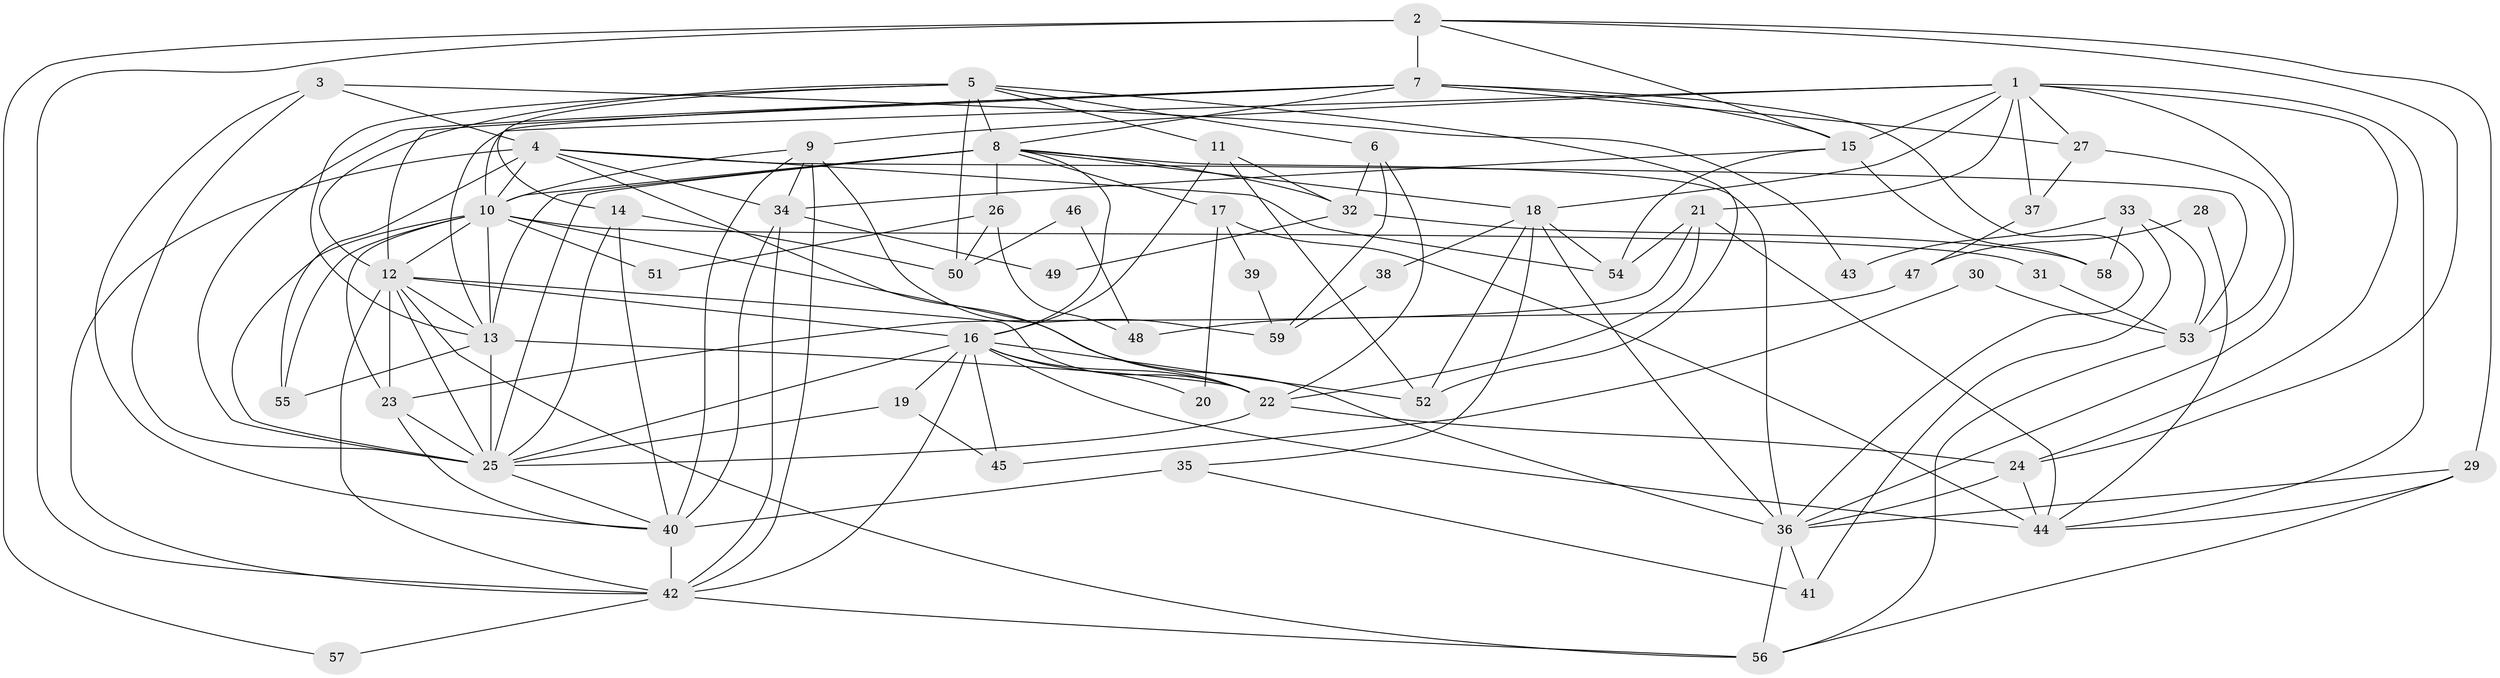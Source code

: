 // original degree distribution, {7: 0.025423728813559324, 3: 0.2542372881355932, 4: 0.2711864406779661, 5: 0.2288135593220339, 2: 0.1271186440677966, 6: 0.0847457627118644, 8: 0.00847457627118644}
// Generated by graph-tools (version 1.1) at 2025/36/03/09/25 02:36:17]
// undirected, 59 vertices, 151 edges
graph export_dot {
graph [start="1"]
  node [color=gray90,style=filled];
  1;
  2;
  3;
  4;
  5;
  6;
  7;
  8;
  9;
  10;
  11;
  12;
  13;
  14;
  15;
  16;
  17;
  18;
  19;
  20;
  21;
  22;
  23;
  24;
  25;
  26;
  27;
  28;
  29;
  30;
  31;
  32;
  33;
  34;
  35;
  36;
  37;
  38;
  39;
  40;
  41;
  42;
  43;
  44;
  45;
  46;
  47;
  48;
  49;
  50;
  51;
  52;
  53;
  54;
  55;
  56;
  57;
  58;
  59;
  1 -- 9 [weight=1.0];
  1 -- 13 [weight=1.0];
  1 -- 15 [weight=2.0];
  1 -- 18 [weight=1.0];
  1 -- 21 [weight=1.0];
  1 -- 24 [weight=2.0];
  1 -- 27 [weight=1.0];
  1 -- 36 [weight=1.0];
  1 -- 37 [weight=1.0];
  1 -- 44 [weight=1.0];
  2 -- 7 [weight=2.0];
  2 -- 15 [weight=1.0];
  2 -- 24 [weight=1.0];
  2 -- 29 [weight=1.0];
  2 -- 42 [weight=1.0];
  2 -- 57 [weight=1.0];
  3 -- 4 [weight=1.0];
  3 -- 25 [weight=1.0];
  3 -- 40 [weight=1.0];
  3 -- 43 [weight=1.0];
  4 -- 10 [weight=2.0];
  4 -- 22 [weight=1.0];
  4 -- 34 [weight=1.0];
  4 -- 42 [weight=1.0];
  4 -- 53 [weight=1.0];
  4 -- 54 [weight=1.0];
  4 -- 55 [weight=1.0];
  5 -- 6 [weight=1.0];
  5 -- 8 [weight=2.0];
  5 -- 11 [weight=1.0];
  5 -- 12 [weight=2.0];
  5 -- 13 [weight=1.0];
  5 -- 14 [weight=1.0];
  5 -- 50 [weight=1.0];
  5 -- 52 [weight=1.0];
  6 -- 22 [weight=1.0];
  6 -- 32 [weight=1.0];
  6 -- 59 [weight=1.0];
  7 -- 8 [weight=1.0];
  7 -- 10 [weight=1.0];
  7 -- 12 [weight=1.0];
  7 -- 15 [weight=1.0];
  7 -- 25 [weight=1.0];
  7 -- 27 [weight=1.0];
  7 -- 36 [weight=1.0];
  8 -- 10 [weight=4.0];
  8 -- 13 [weight=1.0];
  8 -- 16 [weight=1.0];
  8 -- 17 [weight=1.0];
  8 -- 18 [weight=1.0];
  8 -- 25 [weight=1.0];
  8 -- 26 [weight=1.0];
  8 -- 32 [weight=2.0];
  8 -- 36 [weight=1.0];
  9 -- 10 [weight=1.0];
  9 -- 34 [weight=1.0];
  9 -- 40 [weight=1.0];
  9 -- 42 [weight=1.0];
  9 -- 59 [weight=1.0];
  10 -- 12 [weight=1.0];
  10 -- 13 [weight=1.0];
  10 -- 23 [weight=1.0];
  10 -- 25 [weight=2.0];
  10 -- 31 [weight=1.0];
  10 -- 36 [weight=1.0];
  10 -- 51 [weight=2.0];
  10 -- 55 [weight=1.0];
  11 -- 16 [weight=1.0];
  11 -- 32 [weight=1.0];
  11 -- 52 [weight=1.0];
  12 -- 13 [weight=2.0];
  12 -- 16 [weight=1.0];
  12 -- 22 [weight=1.0];
  12 -- 23 [weight=1.0];
  12 -- 25 [weight=1.0];
  12 -- 42 [weight=1.0];
  12 -- 56 [weight=1.0];
  13 -- 22 [weight=1.0];
  13 -- 25 [weight=1.0];
  13 -- 55 [weight=2.0];
  14 -- 25 [weight=1.0];
  14 -- 40 [weight=1.0];
  14 -- 50 [weight=1.0];
  15 -- 34 [weight=1.0];
  15 -- 54 [weight=2.0];
  15 -- 58 [weight=1.0];
  16 -- 19 [weight=1.0];
  16 -- 20 [weight=1.0];
  16 -- 22 [weight=1.0];
  16 -- 25 [weight=1.0];
  16 -- 42 [weight=1.0];
  16 -- 44 [weight=2.0];
  16 -- 45 [weight=1.0];
  16 -- 52 [weight=1.0];
  17 -- 20 [weight=1.0];
  17 -- 39 [weight=1.0];
  17 -- 44 [weight=1.0];
  18 -- 35 [weight=1.0];
  18 -- 36 [weight=1.0];
  18 -- 38 [weight=1.0];
  18 -- 52 [weight=1.0];
  18 -- 54 [weight=1.0];
  19 -- 25 [weight=1.0];
  19 -- 45 [weight=1.0];
  21 -- 22 [weight=1.0];
  21 -- 23 [weight=1.0];
  21 -- 44 [weight=1.0];
  21 -- 54 [weight=1.0];
  22 -- 24 [weight=1.0];
  22 -- 25 [weight=1.0];
  23 -- 25 [weight=1.0];
  23 -- 40 [weight=2.0];
  24 -- 36 [weight=2.0];
  24 -- 44 [weight=1.0];
  25 -- 40 [weight=1.0];
  26 -- 48 [weight=1.0];
  26 -- 50 [weight=1.0];
  26 -- 51 [weight=1.0];
  27 -- 37 [weight=1.0];
  27 -- 53 [weight=1.0];
  28 -- 44 [weight=1.0];
  28 -- 47 [weight=1.0];
  29 -- 36 [weight=1.0];
  29 -- 44 [weight=1.0];
  29 -- 56 [weight=1.0];
  30 -- 45 [weight=1.0];
  30 -- 53 [weight=1.0];
  31 -- 53 [weight=1.0];
  32 -- 49 [weight=1.0];
  32 -- 58 [weight=1.0];
  33 -- 41 [weight=1.0];
  33 -- 43 [weight=1.0];
  33 -- 53 [weight=1.0];
  33 -- 58 [weight=1.0];
  34 -- 40 [weight=1.0];
  34 -- 42 [weight=1.0];
  34 -- 49 [weight=1.0];
  35 -- 40 [weight=2.0];
  35 -- 41 [weight=1.0];
  36 -- 41 [weight=1.0];
  36 -- 56 [weight=1.0];
  37 -- 47 [weight=1.0];
  38 -- 59 [weight=1.0];
  39 -- 59 [weight=1.0];
  40 -- 42 [weight=1.0];
  42 -- 56 [weight=1.0];
  42 -- 57 [weight=1.0];
  46 -- 48 [weight=1.0];
  46 -- 50 [weight=1.0];
  47 -- 48 [weight=1.0];
  53 -- 56 [weight=1.0];
}
